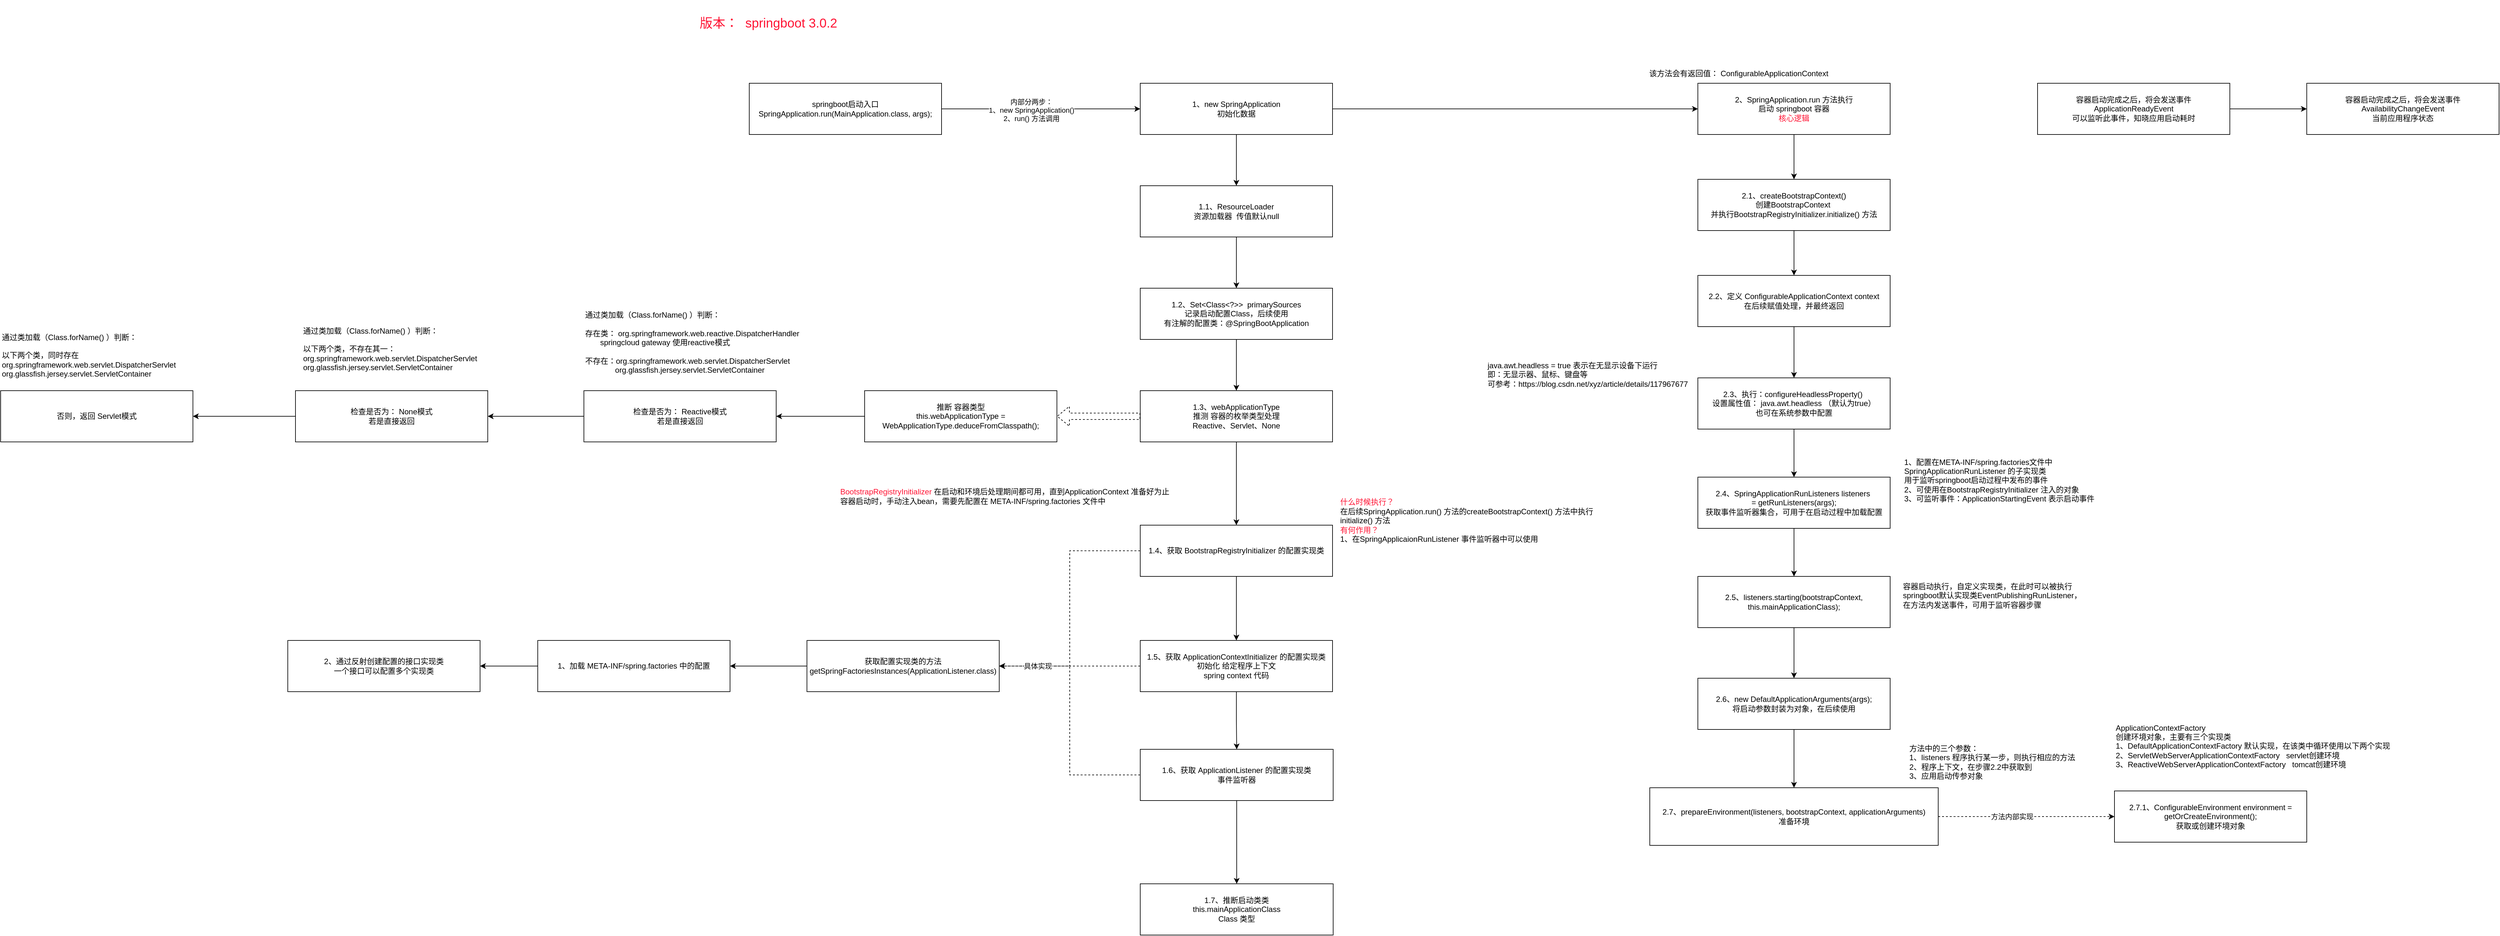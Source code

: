 <mxfile version="24.7.1" type="github">
  <diagram name="第 1 页" id="V4Ak-N3mkKXYkzaVka8B">
    <mxGraphModel dx="3060" dy="674" grid="1" gridSize="10" guides="1" tooltips="1" connect="1" arrows="1" fold="1" page="1" pageScale="1" pageWidth="827" pageHeight="1169" math="0" shadow="0">
      <root>
        <mxCell id="0" />
        <mxCell id="1" parent="0" />
        <mxCell id="5lzMWwLud2EmKNjs77PM-1" value="版本：&amp;nbsp; springboot 3.0.2" style="text;html=1;align=center;verticalAlign=middle;whiteSpace=wrap;rounded=0;fontSize=20;fontColor=#FF1434;" parent="1" vertex="1">
          <mxGeometry x="20" y="30" width="260" height="70" as="geometry" />
        </mxCell>
        <mxCell id="5lzMWwLud2EmKNjs77PM-5" style="edgeStyle=orthogonalEdgeStyle;rounded=0;orthogonalLoop=1;jettySize=auto;html=1;exitX=1;exitY=0.5;exitDx=0;exitDy=0;" parent="1" source="5lzMWwLud2EmKNjs77PM-2" target="5lzMWwLud2EmKNjs77PM-4" edge="1">
          <mxGeometry relative="1" as="geometry" />
        </mxCell>
        <mxCell id="5lzMWwLud2EmKNjs77PM-7" value="内部分两步：&lt;div&gt;1、new SpringApplication()&lt;/div&gt;&lt;div&gt;2、run() 方法调用&lt;/div&gt;" style="edgeLabel;html=1;align=center;verticalAlign=middle;resizable=0;points=[];" parent="5lzMWwLud2EmKNjs77PM-5" vertex="1" connectable="0">
          <mxGeometry x="-0.2" y="-2" relative="1" as="geometry">
            <mxPoint x="16" as="offset" />
          </mxGeometry>
        </mxCell>
        <mxCell id="5lzMWwLud2EmKNjs77PM-2" value="&lt;div&gt;springboot启动入口&lt;/div&gt;SpringApplication.run(MainApplication.class, args);" style="whiteSpace=wrap;html=1;" parent="1" vertex="1">
          <mxGeometry x="120" y="160" width="300" height="80" as="geometry" />
        </mxCell>
        <mxCell id="5lzMWwLud2EmKNjs77PM-8" style="edgeStyle=orthogonalEdgeStyle;rounded=0;orthogonalLoop=1;jettySize=auto;html=1;" parent="1" source="5lzMWwLud2EmKNjs77PM-4" target="5lzMWwLud2EmKNjs77PM-9" edge="1">
          <mxGeometry relative="1" as="geometry">
            <mxPoint x="880" y="360" as="targetPoint" />
          </mxGeometry>
        </mxCell>
        <mxCell id="WUfuaM3kLcoVB8gfCpkm-34" style="edgeStyle=orthogonalEdgeStyle;rounded=0;orthogonalLoop=1;jettySize=auto;html=1;exitX=1;exitY=0.5;exitDx=0;exitDy=0;" parent="1" source="5lzMWwLud2EmKNjs77PM-4" target="WUfuaM3kLcoVB8gfCpkm-33" edge="1">
          <mxGeometry relative="1" as="geometry" />
        </mxCell>
        <mxCell id="5lzMWwLud2EmKNjs77PM-4" value="1、new SpringApplication&lt;div&gt;&lt;/div&gt;&lt;div&gt;初始化数据&lt;/div&gt;" style="whiteSpace=wrap;html=1;" parent="1" vertex="1">
          <mxGeometry x="730" y="160" width="300" height="80" as="geometry" />
        </mxCell>
        <mxCell id="5lzMWwLud2EmKNjs77PM-11" style="edgeStyle=orthogonalEdgeStyle;rounded=0;orthogonalLoop=1;jettySize=auto;html=1;" parent="1" source="5lzMWwLud2EmKNjs77PM-9" target="5lzMWwLud2EmKNjs77PM-10" edge="1">
          <mxGeometry relative="1" as="geometry" />
        </mxCell>
        <mxCell id="5lzMWwLud2EmKNjs77PM-9" value="1.1、ResourceLoader&lt;div&gt;资源加载器&amp;nbsp; 传值默认null&lt;/div&gt;" style="whiteSpace=wrap;html=1;" parent="1" vertex="1">
          <mxGeometry x="730" y="320" width="300" height="80" as="geometry" />
        </mxCell>
        <mxCell id="5lzMWwLud2EmKNjs77PM-13" style="edgeStyle=orthogonalEdgeStyle;rounded=0;orthogonalLoop=1;jettySize=auto;html=1;exitX=0.5;exitY=1;exitDx=0;exitDy=0;entryX=0.5;entryY=0;entryDx=0;entryDy=0;" parent="1" source="5lzMWwLud2EmKNjs77PM-10" target="5lzMWwLud2EmKNjs77PM-12" edge="1">
          <mxGeometry relative="1" as="geometry" />
        </mxCell>
        <mxCell id="5lzMWwLud2EmKNjs77PM-10" value="1.2、Set&amp;lt;Class&amp;lt;?&amp;gt;&amp;gt;&amp;nbsp; primarySources&lt;div&gt;记录启动配置Class，后续使用&lt;/div&gt;&lt;div&gt;有注解的配置类：@SpringBootApplication&lt;br&gt;&lt;/div&gt;" style="whiteSpace=wrap;html=1;" parent="1" vertex="1">
          <mxGeometry x="730" y="480" width="300" height="80" as="geometry" />
        </mxCell>
        <mxCell id="5lzMWwLud2EmKNjs77PM-16" style="edgeStyle=orthogonalEdgeStyle;rounded=0;orthogonalLoop=1;jettySize=auto;html=1;exitX=0;exitY=0.5;exitDx=0;exitDy=0;shape=flexArrow;dashed=1;" parent="1" source="5lzMWwLud2EmKNjs77PM-12" target="5lzMWwLud2EmKNjs77PM-15" edge="1">
          <mxGeometry relative="1" as="geometry" />
        </mxCell>
        <mxCell id="WUfuaM3kLcoVB8gfCpkm-15" style="edgeStyle=orthogonalEdgeStyle;rounded=0;orthogonalLoop=1;jettySize=auto;html=1;exitX=0.5;exitY=1;exitDx=0;exitDy=0;" parent="1" source="5lzMWwLud2EmKNjs77PM-12" target="WUfuaM3kLcoVB8gfCpkm-14" edge="1">
          <mxGeometry relative="1" as="geometry" />
        </mxCell>
        <mxCell id="5lzMWwLud2EmKNjs77PM-12" value="&lt;div&gt;1.3、webApplicationType&lt;/div&gt;&lt;div&gt;推测 容器的枚举类型处理&lt;/div&gt;&lt;div&gt;Reactive、Servlet、None&lt;/div&gt;" style="whiteSpace=wrap;html=1;" parent="1" vertex="1">
          <mxGeometry x="730" y="640" width="300" height="80" as="geometry" />
        </mxCell>
        <mxCell id="WUfuaM3kLcoVB8gfCpkm-11" style="edgeStyle=orthogonalEdgeStyle;rounded=0;orthogonalLoop=1;jettySize=auto;html=1;exitX=0;exitY=0.5;exitDx=0;exitDy=0;" parent="1" source="5lzMWwLud2EmKNjs77PM-15" target="WUfuaM3kLcoVB8gfCpkm-1" edge="1">
          <mxGeometry relative="1" as="geometry" />
        </mxCell>
        <mxCell id="5lzMWwLud2EmKNjs77PM-15" value="&lt;div&gt;推断 容器类型&lt;/div&gt;this.webApplicationType = WebApplicationType.deduceFromClasspath();" style="whiteSpace=wrap;html=1;" parent="1" vertex="1">
          <mxGeometry x="300" y="640" width="300" height="80" as="geometry" />
        </mxCell>
        <mxCell id="WUfuaM3kLcoVB8gfCpkm-12" style="edgeStyle=orthogonalEdgeStyle;rounded=0;orthogonalLoop=1;jettySize=auto;html=1;exitX=0;exitY=0.5;exitDx=0;exitDy=0;" parent="1" source="WUfuaM3kLcoVB8gfCpkm-1" target="WUfuaM3kLcoVB8gfCpkm-3" edge="1">
          <mxGeometry relative="1" as="geometry" />
        </mxCell>
        <mxCell id="WUfuaM3kLcoVB8gfCpkm-1" value="检查是否为： Reactive模式&lt;div&gt;若是直接返回&lt;/div&gt;" style="whiteSpace=wrap;html=1;" parent="1" vertex="1">
          <mxGeometry x="-138" y="640" width="300" height="80" as="geometry" />
        </mxCell>
        <mxCell id="WUfuaM3kLcoVB8gfCpkm-13" style="edgeStyle=orthogonalEdgeStyle;rounded=0;orthogonalLoop=1;jettySize=auto;html=1;exitX=0;exitY=0.5;exitDx=0;exitDy=0;" parent="1" source="WUfuaM3kLcoVB8gfCpkm-3" target="WUfuaM3kLcoVB8gfCpkm-5" edge="1">
          <mxGeometry relative="1" as="geometry" />
        </mxCell>
        <mxCell id="WUfuaM3kLcoVB8gfCpkm-3" value="检查是否为： None模式&lt;div&gt;若是直接返回&lt;/div&gt;" style="whiteSpace=wrap;html=1;" parent="1" vertex="1">
          <mxGeometry x="-588" y="640" width="300" height="80" as="geometry" />
        </mxCell>
        <mxCell id="WUfuaM3kLcoVB8gfCpkm-5" value="否则，返回 Servlet模式" style="whiteSpace=wrap;html=1;" parent="1" vertex="1">
          <mxGeometry x="-1048" y="640" width="300" height="80" as="geometry" />
        </mxCell>
        <mxCell id="WUfuaM3kLcoVB8gfCpkm-7" value="&lt;div&gt;通过类加载（Class.forName() ）判断：&lt;/div&gt;&lt;div&gt;&lt;br&gt;&lt;/div&gt;存在类： org.springframework.web.reactive.DispatcherHandler&lt;div&gt;&amp;nbsp; &amp;nbsp; &amp;nbsp; &amp;nbsp;springcloud gateway 使用reactive模式&lt;/div&gt;&lt;div&gt;&lt;br&gt;&lt;div&gt;不存在：org.springframework.web.servlet.DispatcherServlet&lt;/div&gt;&lt;div&gt;&amp;nbsp; &amp;nbsp; &amp;nbsp; &amp;nbsp; &amp;nbsp; &amp;nbsp; &amp;nbsp; org.glassfish.jersey.servlet.ServletContainer&lt;br&gt;&lt;/div&gt;&lt;/div&gt;" style="text;html=1;align=left;verticalAlign=middle;resizable=0;points=[];autosize=1;strokeColor=none;fillColor=none;" parent="1" vertex="1">
          <mxGeometry x="-138" y="510" width="360" height="110" as="geometry" />
        </mxCell>
        <mxCell id="WUfuaM3kLcoVB8gfCpkm-9" value="&lt;div&gt;通过类加载（Class.forName() ）判断：&lt;/div&gt;&lt;div&gt;&lt;br&gt;&lt;/div&gt;&lt;div&gt;&lt;div&gt;以下两个类，不存在其一：&lt;/div&gt;&lt;div&gt;org.springframework.web.servlet.DispatcherServlet&lt;/div&gt;&lt;div&gt;org.glassfish.jersey.servlet.ServletContainer&lt;br&gt;&lt;/div&gt;&lt;/div&gt;" style="text;html=1;align=left;verticalAlign=middle;resizable=0;points=[];autosize=1;strokeColor=none;fillColor=none;" parent="1" vertex="1">
          <mxGeometry x="-578" y="530" width="290" height="90" as="geometry" />
        </mxCell>
        <mxCell id="WUfuaM3kLcoVB8gfCpkm-10" value="&lt;div&gt;通过类加载（Class.forName() ）判断：&lt;/div&gt;&lt;div&gt;&lt;br&gt;&lt;/div&gt;&lt;div&gt;&lt;div&gt;以下两个类，同时存在&lt;/div&gt;&lt;div&gt;org.springframework.web.servlet.DispatcherServlet&lt;/div&gt;&lt;div&gt;org.glassfish.jersey.servlet.ServletContainer&lt;br&gt;&lt;/div&gt;&lt;/div&gt;" style="text;html=1;align=left;verticalAlign=middle;resizable=0;points=[];autosize=1;strokeColor=none;fillColor=none;" parent="1" vertex="1">
          <mxGeometry x="-1048" y="540" width="290" height="90" as="geometry" />
        </mxCell>
        <mxCell id="WUfuaM3kLcoVB8gfCpkm-19" style="edgeStyle=orthogonalEdgeStyle;rounded=0;orthogonalLoop=1;jettySize=auto;html=1;exitX=0.5;exitY=1;exitDx=0;exitDy=0;" parent="1" source="WUfuaM3kLcoVB8gfCpkm-14" target="WUfuaM3kLcoVB8gfCpkm-18" edge="1">
          <mxGeometry relative="1" as="geometry" />
        </mxCell>
        <mxCell id="WUfuaM3kLcoVB8gfCpkm-27" style="edgeStyle=orthogonalEdgeStyle;rounded=0;orthogonalLoop=1;jettySize=auto;html=1;exitX=0;exitY=0.5;exitDx=0;exitDy=0;entryX=1;entryY=0.5;entryDx=0;entryDy=0;dashed=1;" parent="1" source="WUfuaM3kLcoVB8gfCpkm-14" target="WUfuaM3kLcoVB8gfCpkm-22" edge="1">
          <mxGeometry relative="1" as="geometry" />
        </mxCell>
        <mxCell id="WUfuaM3kLcoVB8gfCpkm-14" value="1.4、获取 BootstrapRegistryInitializer 的配置实现类" style="whiteSpace=wrap;html=1;" parent="1" vertex="1">
          <mxGeometry x="730" y="850" width="300" height="80" as="geometry" />
        </mxCell>
        <mxCell id="WUfuaM3kLcoVB8gfCpkm-17" value="&lt;font color=&quot;#ff1434&quot;&gt;BootstrapRegistryInitializer&lt;/font&gt; 在启动和环境后处理期间都可用，直到ApplicationContext 准备好为止&lt;div&gt;&lt;div&gt;容器启动时，手动注入bean，需要先配置在 META-INF/spring.factories 文件中&lt;/div&gt;&lt;/div&gt;" style="text;html=1;align=left;verticalAlign=middle;resizable=0;points=[];autosize=1;strokeColor=none;fillColor=none;" parent="1" vertex="1">
          <mxGeometry x="260" y="785" width="540" height="40" as="geometry" />
        </mxCell>
        <mxCell id="WUfuaM3kLcoVB8gfCpkm-21" style="edgeStyle=orthogonalEdgeStyle;rounded=0;orthogonalLoop=1;jettySize=auto;html=1;exitX=0.5;exitY=1;exitDx=0;exitDy=0;" parent="1" source="WUfuaM3kLcoVB8gfCpkm-18" target="WUfuaM3kLcoVB8gfCpkm-20" edge="1">
          <mxGeometry relative="1" as="geometry" />
        </mxCell>
        <mxCell id="WUfuaM3kLcoVB8gfCpkm-28" style="edgeStyle=orthogonalEdgeStyle;rounded=0;orthogonalLoop=1;jettySize=auto;html=1;exitX=0;exitY=0.5;exitDx=0;exitDy=0;dashed=1;" parent="1" source="WUfuaM3kLcoVB8gfCpkm-18" target="WUfuaM3kLcoVB8gfCpkm-22" edge="1">
          <mxGeometry relative="1" as="geometry" />
        </mxCell>
        <mxCell id="WUfuaM3kLcoVB8gfCpkm-18" value="1.5、获取&amp;nbsp;ApplicationContextInitializer 的配置实现类&lt;div&gt;初始化 给定程序上下文&lt;/div&gt;&lt;div&gt;spring context 代码&lt;/div&gt;" style="whiteSpace=wrap;html=1;" parent="1" vertex="1">
          <mxGeometry x="730" y="1030" width="300" height="80" as="geometry" />
        </mxCell>
        <mxCell id="WUfuaM3kLcoVB8gfCpkm-29" style="edgeStyle=orthogonalEdgeStyle;rounded=0;orthogonalLoop=1;jettySize=auto;html=1;exitX=0;exitY=0.5;exitDx=0;exitDy=0;entryX=1;entryY=0.5;entryDx=0;entryDy=0;dashed=1;" parent="1" source="WUfuaM3kLcoVB8gfCpkm-20" target="WUfuaM3kLcoVB8gfCpkm-22" edge="1">
          <mxGeometry relative="1" as="geometry" />
        </mxCell>
        <mxCell id="WUfuaM3kLcoVB8gfCpkm-30" value="具体实现" style="edgeLabel;html=1;align=center;verticalAlign=middle;resizable=0;points=[];" parent="WUfuaM3kLcoVB8gfCpkm-29" vertex="1" connectable="0">
          <mxGeometry x="0.841" y="-2" relative="1" as="geometry">
            <mxPoint x="29" y="2" as="offset" />
          </mxGeometry>
        </mxCell>
        <mxCell id="WUfuaM3kLcoVB8gfCpkm-32" style="edgeStyle=orthogonalEdgeStyle;rounded=0;orthogonalLoop=1;jettySize=auto;html=1;exitX=0.5;exitY=1;exitDx=0;exitDy=0;" parent="1" source="WUfuaM3kLcoVB8gfCpkm-20" target="WUfuaM3kLcoVB8gfCpkm-31" edge="1">
          <mxGeometry relative="1" as="geometry" />
        </mxCell>
        <mxCell id="WUfuaM3kLcoVB8gfCpkm-20" value="1.6、获取&amp;nbsp;ApplicationListener 的配置实现类&lt;div&gt;事件监听器&lt;/div&gt;" style="whiteSpace=wrap;html=1;" parent="1" vertex="1">
          <mxGeometry x="730" y="1200" width="301" height="80" as="geometry" />
        </mxCell>
        <mxCell id="WUfuaM3kLcoVB8gfCpkm-24" style="edgeStyle=orthogonalEdgeStyle;rounded=0;orthogonalLoop=1;jettySize=auto;html=1;exitX=0;exitY=0.5;exitDx=0;exitDy=0;" parent="1" source="WUfuaM3kLcoVB8gfCpkm-22" target="WUfuaM3kLcoVB8gfCpkm-23" edge="1">
          <mxGeometry relative="1" as="geometry" />
        </mxCell>
        <mxCell id="WUfuaM3kLcoVB8gfCpkm-22" value="&lt;div&gt;获取配置实现类的方法&lt;/div&gt;getSpringFactoriesInstances(ApplicationListener.class)" style="whiteSpace=wrap;html=1;" parent="1" vertex="1">
          <mxGeometry x="210" y="1030" width="300" height="80" as="geometry" />
        </mxCell>
        <mxCell id="WUfuaM3kLcoVB8gfCpkm-26" style="edgeStyle=orthogonalEdgeStyle;rounded=0;orthogonalLoop=1;jettySize=auto;html=1;exitX=0;exitY=0.5;exitDx=0;exitDy=0;" parent="1" source="WUfuaM3kLcoVB8gfCpkm-23" target="WUfuaM3kLcoVB8gfCpkm-25" edge="1">
          <mxGeometry relative="1" as="geometry" />
        </mxCell>
        <mxCell id="WUfuaM3kLcoVB8gfCpkm-23" value="1、加载&amp;nbsp;META-INF/spring.factories 中的配置&lt;div&gt;&lt;/div&gt;" style="whiteSpace=wrap;html=1;" parent="1" vertex="1">
          <mxGeometry x="-210" y="1030" width="300" height="80" as="geometry" />
        </mxCell>
        <mxCell id="WUfuaM3kLcoVB8gfCpkm-25" value="2、通过反射创建配置的接口实现类&lt;div&gt;&lt;/div&gt;&lt;div&gt;一个接口可以配置多个实现类&lt;/div&gt;" style="whiteSpace=wrap;html=1;" parent="1" vertex="1">
          <mxGeometry x="-600" y="1030" width="300" height="80" as="geometry" />
        </mxCell>
        <mxCell id="WUfuaM3kLcoVB8gfCpkm-31" value="1.7、推断启动类类&lt;div&gt;this.mainApplicationClass&lt;/div&gt;&lt;div&gt;Class 类型&lt;/div&gt;" style="whiteSpace=wrap;html=1;" parent="1" vertex="1">
          <mxGeometry x="730" y="1410" width="301" height="80" as="geometry" />
        </mxCell>
        <mxCell id="kxU_cCiuupvdr7plJoXA-6" style="edgeStyle=orthogonalEdgeStyle;rounded=0;orthogonalLoop=1;jettySize=auto;html=1;exitX=0.5;exitY=1;exitDx=0;exitDy=0;" edge="1" parent="1" source="WUfuaM3kLcoVB8gfCpkm-33" target="kxU_cCiuupvdr7plJoXA-5">
          <mxGeometry relative="1" as="geometry" />
        </mxCell>
        <mxCell id="WUfuaM3kLcoVB8gfCpkm-33" value="2、SpringApplication.run 方法执行&lt;div&gt;启动 springboot 容器&lt;/div&gt;&lt;div&gt;&lt;font color=&quot;#ff1434&quot;&gt;核心逻辑&lt;/font&gt;&lt;/div&gt;" style="whiteSpace=wrap;html=1;" parent="1" vertex="1">
          <mxGeometry x="1600" y="160" width="300" height="80" as="geometry" />
        </mxCell>
        <mxCell id="kxU_cCiuupvdr7plJoXA-4" style="edgeStyle=orthogonalEdgeStyle;rounded=0;orthogonalLoop=1;jettySize=auto;html=1;exitX=1;exitY=0.5;exitDx=0;exitDy=0;" edge="1" parent="1" source="kxU_cCiuupvdr7plJoXA-1" target="kxU_cCiuupvdr7plJoXA-2">
          <mxGeometry relative="1" as="geometry" />
        </mxCell>
        <mxCell id="kxU_cCiuupvdr7plJoXA-1" value="容器启动完成之后，将会发送事件ApplicationReadyEvent&lt;div&gt;可以监听此事件，知晓应用启动耗时&lt;/div&gt;" style="whiteSpace=wrap;html=1;" vertex="1" parent="1">
          <mxGeometry x="2130" y="160" width="300" height="80" as="geometry" />
        </mxCell>
        <mxCell id="kxU_cCiuupvdr7plJoXA-2" value="容器启动完成之后，将会发送事件AvailabilityChangeEvent&lt;div&gt;当前应用程序状态&lt;/div&gt;" style="whiteSpace=wrap;html=1;" vertex="1" parent="1">
          <mxGeometry x="2550" y="160" width="300" height="80" as="geometry" />
        </mxCell>
        <mxCell id="kxU_cCiuupvdr7plJoXA-15" style="edgeStyle=orthogonalEdgeStyle;rounded=0;orthogonalLoop=1;jettySize=auto;html=1;" edge="1" parent="1" source="kxU_cCiuupvdr7plJoXA-5" target="kxU_cCiuupvdr7plJoXA-11">
          <mxGeometry relative="1" as="geometry" />
        </mxCell>
        <mxCell id="kxU_cCiuupvdr7plJoXA-5" value="2.1、createBootstrapContext()&lt;div&gt;创建BootstrapContext&amp;nbsp;&lt;br&gt;&lt;div&gt;并执行BootstrapRegistryInitializer.initialize() 方法&lt;/div&gt;&lt;/div&gt;" style="whiteSpace=wrap;html=1;" vertex="1" parent="1">
          <mxGeometry x="1600" y="310" width="300" height="80" as="geometry" />
        </mxCell>
        <mxCell id="kxU_cCiuupvdr7plJoXA-10" value="&lt;div&gt;&lt;span style=&quot;color: rgb(255, 20, 52); text-align: center; text-wrap: wrap;&quot;&gt;什么时候执行？&lt;/span&gt;&lt;br&gt;&lt;/div&gt;在后续SpringApplication.run() 方法的createBootstrapContext() 方法中执行&lt;div&gt;initialize() 方法&lt;/div&gt;&lt;div&gt;&lt;span style=&quot;color: rgb(255, 20, 52); text-align: center; text-wrap: wrap;&quot;&gt;有何作用？&lt;/span&gt;&lt;br&gt;&lt;/div&gt;&lt;div&gt;1、在SpringApplicaionRunListener 事件监听器中可以使用&lt;/div&gt;&lt;div&gt;&lt;br&gt;&lt;/div&gt;" style="text;html=1;align=left;verticalAlign=middle;resizable=0;points=[];autosize=1;strokeColor=none;fillColor=none;" vertex="1" parent="1">
          <mxGeometry x="1040" y="800" width="420" height="100" as="geometry" />
        </mxCell>
        <mxCell id="kxU_cCiuupvdr7plJoXA-17" style="edgeStyle=orthogonalEdgeStyle;rounded=0;orthogonalLoop=1;jettySize=auto;html=1;entryX=0.5;entryY=0;entryDx=0;entryDy=0;" edge="1" parent="1" source="kxU_cCiuupvdr7plJoXA-11" target="kxU_cCiuupvdr7plJoXA-16">
          <mxGeometry relative="1" as="geometry" />
        </mxCell>
        <mxCell id="kxU_cCiuupvdr7plJoXA-11" value="2.2、定义&amp;nbsp;ConfigurableApplicationContext context&lt;div&gt;在后续赋值处理，并最终返回&lt;/div&gt;" style="whiteSpace=wrap;html=1;" vertex="1" parent="1">
          <mxGeometry x="1600" y="460" width="300" height="80" as="geometry" />
        </mxCell>
        <mxCell id="kxU_cCiuupvdr7plJoXA-12" value="该方法会有返回值： ConfigurableApplicationContext&amp;nbsp;" style="text;html=1;align=center;verticalAlign=middle;resizable=0;points=[];autosize=1;strokeColor=none;fillColor=none;" vertex="1" parent="1">
          <mxGeometry x="1510" y="130" width="310" height="30" as="geometry" />
        </mxCell>
        <mxCell id="kxU_cCiuupvdr7plJoXA-20" style="edgeStyle=orthogonalEdgeStyle;rounded=0;orthogonalLoop=1;jettySize=auto;html=1;exitX=0.5;exitY=1;exitDx=0;exitDy=0;entryX=0.5;entryY=0;entryDx=0;entryDy=0;" edge="1" parent="1" source="kxU_cCiuupvdr7plJoXA-16" target="kxU_cCiuupvdr7plJoXA-19">
          <mxGeometry relative="1" as="geometry" />
        </mxCell>
        <mxCell id="kxU_cCiuupvdr7plJoXA-16" value="2.3、执行：configureHeadlessProperty()&amp;nbsp;&lt;div&gt;设置属性值：&amp;nbsp;java.awt.headless （默认为true）&lt;/div&gt;&lt;div&gt;也可在系统参数中配置&lt;/div&gt;" style="whiteSpace=wrap;html=1;" vertex="1" parent="1">
          <mxGeometry x="1600" y="620" width="300" height="80" as="geometry" />
        </mxCell>
        <mxCell id="kxU_cCiuupvdr7plJoXA-18" value="java.awt.headless = true 表示在无显示设备下运行&lt;div&gt;即：无显示器、鼠标、键盘等&lt;/div&gt;&lt;div&gt;可参考：https://blog.csdn.net/xyz/article/details/117967677&lt;br&gt;&lt;/div&gt;" style="text;html=1;align=left;verticalAlign=middle;resizable=0;points=[];autosize=1;strokeColor=none;fillColor=none;" vertex="1" parent="1">
          <mxGeometry x="1270" y="585" width="340" height="60" as="geometry" />
        </mxCell>
        <mxCell id="kxU_cCiuupvdr7plJoXA-23" style="edgeStyle=orthogonalEdgeStyle;rounded=0;orthogonalLoop=1;jettySize=auto;html=1;exitX=0.5;exitY=1;exitDx=0;exitDy=0;" edge="1" parent="1" source="kxU_cCiuupvdr7plJoXA-19" target="kxU_cCiuupvdr7plJoXA-22">
          <mxGeometry relative="1" as="geometry" />
        </mxCell>
        <mxCell id="kxU_cCiuupvdr7plJoXA-19" value="2.4、SpringApplicationRunListeners listeners&amp;nbsp;&lt;div&gt;= getRunListeners(args);&lt;/div&gt;&lt;div&gt;获取事件监听器集合，可用于在启动过程中加载配置&lt;/div&gt;" style="whiteSpace=wrap;html=1;" vertex="1" parent="1">
          <mxGeometry x="1600" y="775" width="300" height="80" as="geometry" />
        </mxCell>
        <mxCell id="kxU_cCiuupvdr7plJoXA-21" value="1、配置在META-INF/spring.factories文件中&lt;div&gt;SpringApplicationRunListener 的子实现类&lt;br&gt;&lt;/div&gt;&lt;div&gt;用于监听springboot启动过程中发布的事件&lt;/div&gt;&lt;div&gt;2、可使用在BootstrapRegistryInitializer 注入的对象&lt;/div&gt;&lt;div&gt;3、可监听事件：ApplicationStartingEvent 表示启动事件&lt;/div&gt;" style="text;html=1;align=left;verticalAlign=middle;resizable=0;points=[];autosize=1;strokeColor=none;fillColor=none;" vertex="1" parent="1">
          <mxGeometry x="1920" y="735" width="320" height="90" as="geometry" />
        </mxCell>
        <mxCell id="kxU_cCiuupvdr7plJoXA-27" style="edgeStyle=orthogonalEdgeStyle;rounded=0;orthogonalLoop=1;jettySize=auto;html=1;" edge="1" parent="1" source="kxU_cCiuupvdr7plJoXA-22" target="kxU_cCiuupvdr7plJoXA-26">
          <mxGeometry relative="1" as="geometry" />
        </mxCell>
        <mxCell id="kxU_cCiuupvdr7plJoXA-22" value="2.5、listeners.starting(bootstrapContext, this.mainApplicationClass);" style="whiteSpace=wrap;html=1;" vertex="1" parent="1">
          <mxGeometry x="1600" y="930" width="300" height="80" as="geometry" />
        </mxCell>
        <mxCell id="kxU_cCiuupvdr7plJoXA-25" value="&lt;div style=&quot;&quot;&gt;&lt;span style=&quot;background-color: initial;&quot;&gt;容器启动执行，自定义实现类，在此时可以被执行&lt;/span&gt;&lt;/div&gt;&lt;div&gt;springboot默认实现类EventPublishingRunListener，&lt;/div&gt;&lt;div&gt;在方法内发送事件，可用于监听容器步骤&lt;/div&gt;" style="text;html=1;align=left;verticalAlign=middle;resizable=0;points=[];autosize=1;strokeColor=none;fillColor=none;" vertex="1" parent="1">
          <mxGeometry x="1918" y="930" width="300" height="60" as="geometry" />
        </mxCell>
        <mxCell id="kxU_cCiuupvdr7plJoXA-29" style="edgeStyle=orthogonalEdgeStyle;rounded=0;orthogonalLoop=1;jettySize=auto;html=1;exitX=0.5;exitY=1;exitDx=0;exitDy=0;" edge="1" parent="1" source="kxU_cCiuupvdr7plJoXA-26" target="kxU_cCiuupvdr7plJoXA-28">
          <mxGeometry relative="1" as="geometry" />
        </mxCell>
        <mxCell id="kxU_cCiuupvdr7plJoXA-26" value="2.6、new DefaultApplicationArguments(args);&lt;span style=&quot;color: rgba(0, 0, 0, 0); font-family: monospace; font-size: 0px; text-align: start; text-wrap: nowrap;&quot;&gt;%3CmxGraphModel%3E%3Croot%3E%3CmxCell%20id%3D%220%22%2F%3E%3CmxCell%20id%3D%221%22%20parent%3D%220%22%2F%3E%3CmxCell%20id%3D%222%22%20value%3D%222.5%E3%80%81listeners.starting(bootstrapContext%2C%20this.mainApplicationClass)%3B%22%20style%3D%22whiteSpace%3Dwrap%3Bhtml%3D1%3B%22%20vertex%3D%221%22%20parent%3D%221%22%3E%3CmxGeometry%20x%3D%221600%22%20y%3D%22930%22%20width%3D%22300%22%20height%3D%2280%22%20as%3D%22geometry%22%2F%3E%3C%2FmxCell%3E%3C%2Froot%3E%3C%2FmxGraphModel%3E&lt;/span&gt;&lt;div&gt;将启动参数封装为对象，在后续使用&lt;/div&gt;" style="whiteSpace=wrap;html=1;" vertex="1" parent="1">
          <mxGeometry x="1600" y="1089" width="300" height="80" as="geometry" />
        </mxCell>
        <mxCell id="kxU_cCiuupvdr7plJoXA-32" style="edgeStyle=orthogonalEdgeStyle;rounded=0;orthogonalLoop=1;jettySize=auto;html=1;exitX=1;exitY=0.5;exitDx=0;exitDy=0;dashed=1;" edge="1" parent="1" source="kxU_cCiuupvdr7plJoXA-28" target="kxU_cCiuupvdr7plJoXA-31">
          <mxGeometry relative="1" as="geometry" />
        </mxCell>
        <mxCell id="kxU_cCiuupvdr7plJoXA-35" value="方法内部实现" style="edgeLabel;html=1;align=center;verticalAlign=middle;resizable=0;points=[];" vertex="1" connectable="0" parent="kxU_cCiuupvdr7plJoXA-32">
          <mxGeometry x="-0.294" relative="1" as="geometry">
            <mxPoint x="18" as="offset" />
          </mxGeometry>
        </mxCell>
        <mxCell id="kxU_cCiuupvdr7plJoXA-28" value="2.7、prepareEnvironment(listeners, bootstrapContext, applicationArguments)&lt;div&gt;准备环境&lt;/div&gt;" style="whiteSpace=wrap;html=1;" vertex="1" parent="1">
          <mxGeometry x="1525" y="1260" width="450" height="90" as="geometry" />
        </mxCell>
        <mxCell id="kxU_cCiuupvdr7plJoXA-30" value="方法中的三个参数：&lt;div&gt;1、listeners 程序执行某一步，则执行相应的方法&lt;/div&gt;&lt;div&gt;2、程序上下文，在步骤2.2中获取到&lt;/div&gt;&lt;div&gt;3、应用启动传参对象&lt;/div&gt;" style="text;html=1;align=left;verticalAlign=middle;resizable=0;points=[];autosize=1;strokeColor=none;fillColor=none;" vertex="1" parent="1">
          <mxGeometry x="1928" y="1185" width="280" height="70" as="geometry" />
        </mxCell>
        <mxCell id="kxU_cCiuupvdr7plJoXA-31" value="2.7.1、ConfigurableEnvironment environment = getOrCreateEnvironment();&lt;div&gt;获取或创建环境对象&lt;/div&gt;" style="whiteSpace=wrap;html=1;" vertex="1" parent="1">
          <mxGeometry x="2250" y="1265" width="300" height="80" as="geometry" />
        </mxCell>
        <mxCell id="kxU_cCiuupvdr7plJoXA-34" value="ApplicationContextFactory&lt;div&gt;创建环境对象，主要有三个实现类&lt;/div&gt;&lt;div&gt;1、DefaultApplicationContextFactory 默认实现，在该类中循环使用以下两个实现&lt;/div&gt;&lt;div&gt;2、&lt;span style=&quot;background-color: initial;&quot;&gt;ServletWebServerApplicationContextFactory&amp;nbsp; &amp;nbsp;servlet创建环境&lt;/span&gt;&lt;/div&gt;&lt;div&gt;3、&lt;span style=&quot;background-color: initial;&quot;&gt;ReactiveWebServerApplicationContextFactory&amp;nbsp; &amp;nbsp;tomcat创建环境&lt;/span&gt;&lt;/div&gt;" style="text;html=1;align=left;verticalAlign=middle;resizable=0;points=[];autosize=1;strokeColor=none;fillColor=none;" vertex="1" parent="1">
          <mxGeometry x="2250" y="1150" width="450" height="90" as="geometry" />
        </mxCell>
      </root>
    </mxGraphModel>
  </diagram>
</mxfile>
